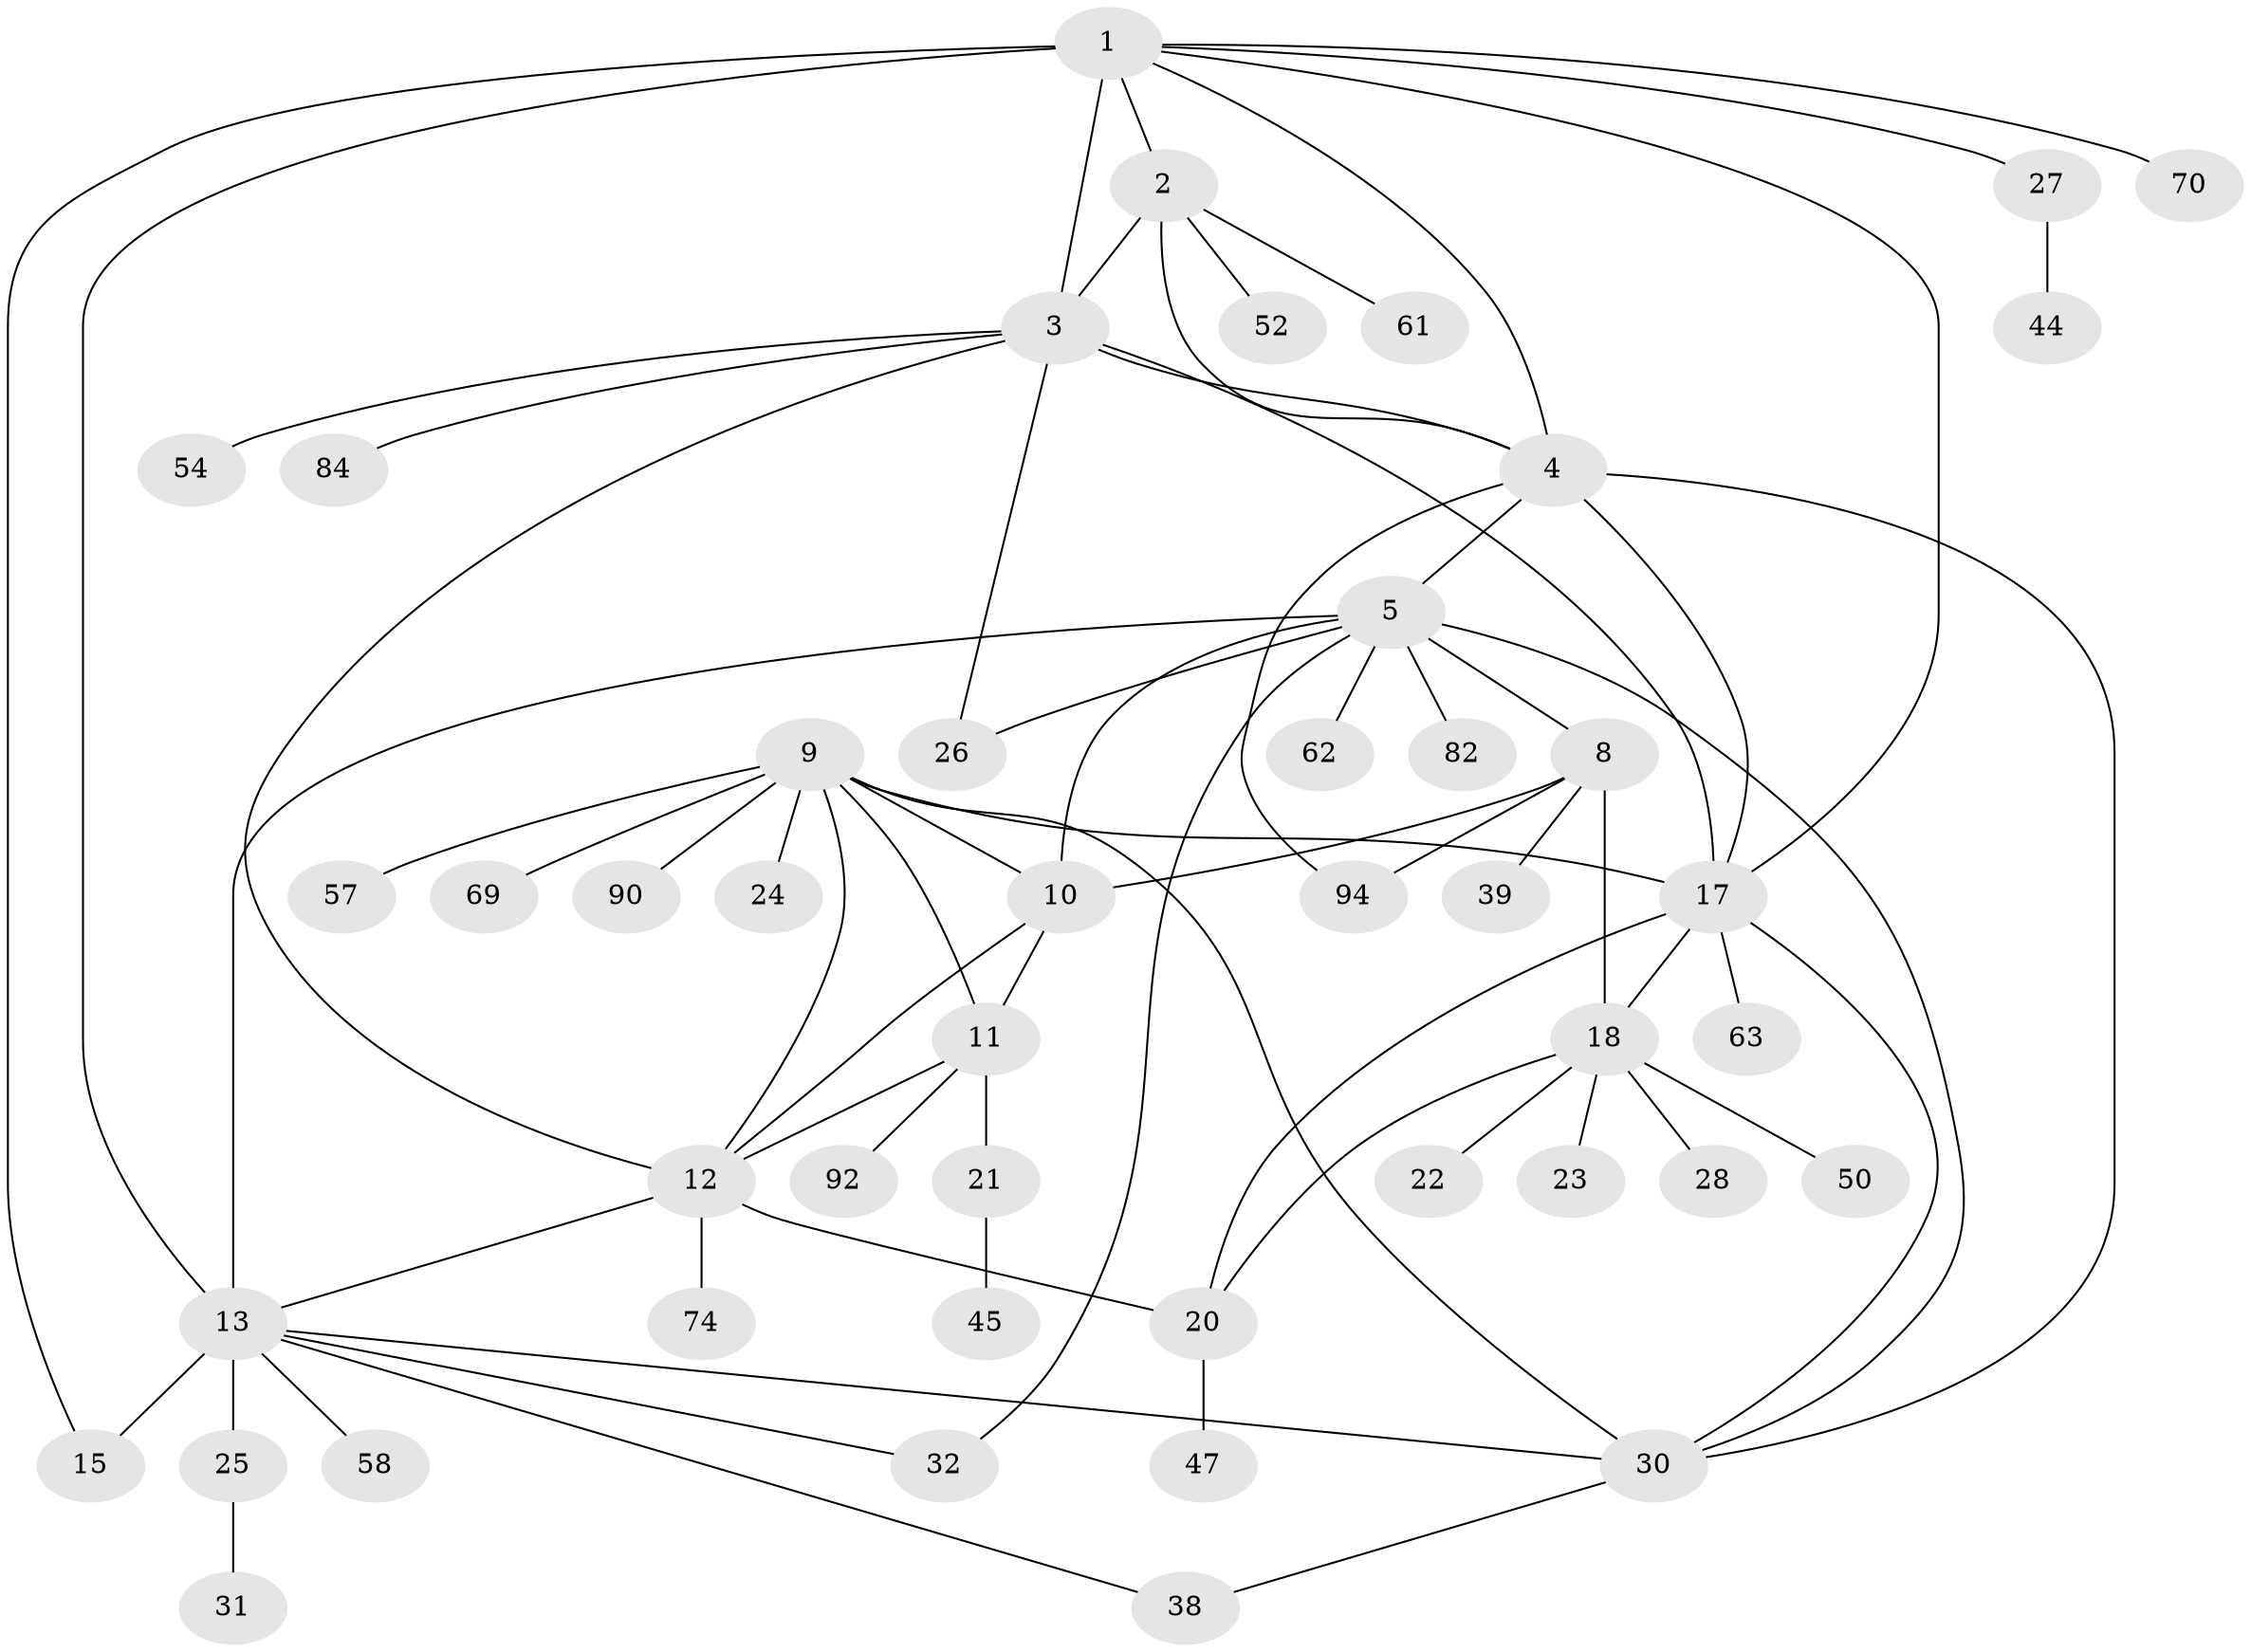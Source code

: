 // original degree distribution, {7: 0.06382978723404255, 9: 0.0425531914893617, 8: 0.031914893617021274, 5: 0.06382978723404255, 10: 0.010638297872340425, 3: 0.09574468085106383, 4: 0.02127659574468085, 2: 0.14893617021276595, 1: 0.5212765957446809}
// Generated by graph-tools (version 1.1) at 2025/15/03/09/25 04:15:49]
// undirected, 47 vertices, 71 edges
graph export_dot {
graph [start="1"]
  node [color=gray90,style=filled];
  1 [super="+16+56+59"];
  2 [super="+48+37+86+91+64"];
  3 [super="+33"];
  4;
  5 [super="+7+6"];
  8;
  9;
  10;
  11;
  12;
  13 [super="+46+77+53+14"];
  15;
  17 [super="+19+41"];
  18 [super="+49"];
  20 [super="+40+29+75+85+88"];
  21;
  22;
  23;
  24;
  25;
  26 [super="+80+71+79"];
  27;
  28;
  30 [super="+51"];
  31;
  32;
  38;
  39;
  44;
  45;
  47;
  50;
  52;
  54 [super="+83+73"];
  57;
  58;
  61;
  62 [super="+67+66"];
  63;
  69;
  70;
  74;
  82;
  84 [super="+89"];
  90;
  92;
  94;
  1 -- 2;
  1 -- 3 [weight=2];
  1 -- 4;
  1 -- 27;
  1 -- 17;
  1 -- 70;
  1 -- 13 [weight=2];
  1 -- 15;
  2 -- 3;
  2 -- 4;
  2 -- 52;
  2 -- 61;
  3 -- 4;
  3 -- 12;
  3 -- 54;
  3 -- 84;
  3 -- 26;
  3 -- 17;
  4 -- 17;
  4 -- 94;
  4 -- 30;
  4 -- 5;
  5 -- 8 [weight=3];
  5 -- 30;
  5 -- 32;
  5 -- 82;
  5 -- 26;
  5 -- 13 [weight=2];
  5 -- 62;
  5 -- 10;
  8 -- 10;
  8 -- 18;
  8 -- 39;
  8 -- 94;
  9 -- 10;
  9 -- 11;
  9 -- 12;
  9 -- 24;
  9 -- 57;
  9 -- 69;
  9 -- 90;
  9 -- 30;
  9 -- 17;
  10 -- 11;
  10 -- 12;
  11 -- 12;
  11 -- 21;
  11 -- 92;
  12 -- 13;
  12 -- 20;
  12 -- 74;
  13 -- 15 [weight=2];
  13 -- 25;
  13 -- 32;
  13 -- 38;
  13 -- 58;
  13 -- 30;
  17 -- 18 [weight=2];
  17 -- 20 [weight=2];
  17 -- 30;
  17 -- 63;
  18 -- 20;
  18 -- 22;
  18 -- 23;
  18 -- 28;
  18 -- 50;
  20 -- 47;
  21 -- 45;
  25 -- 31;
  27 -- 44;
  30 -- 38;
}
